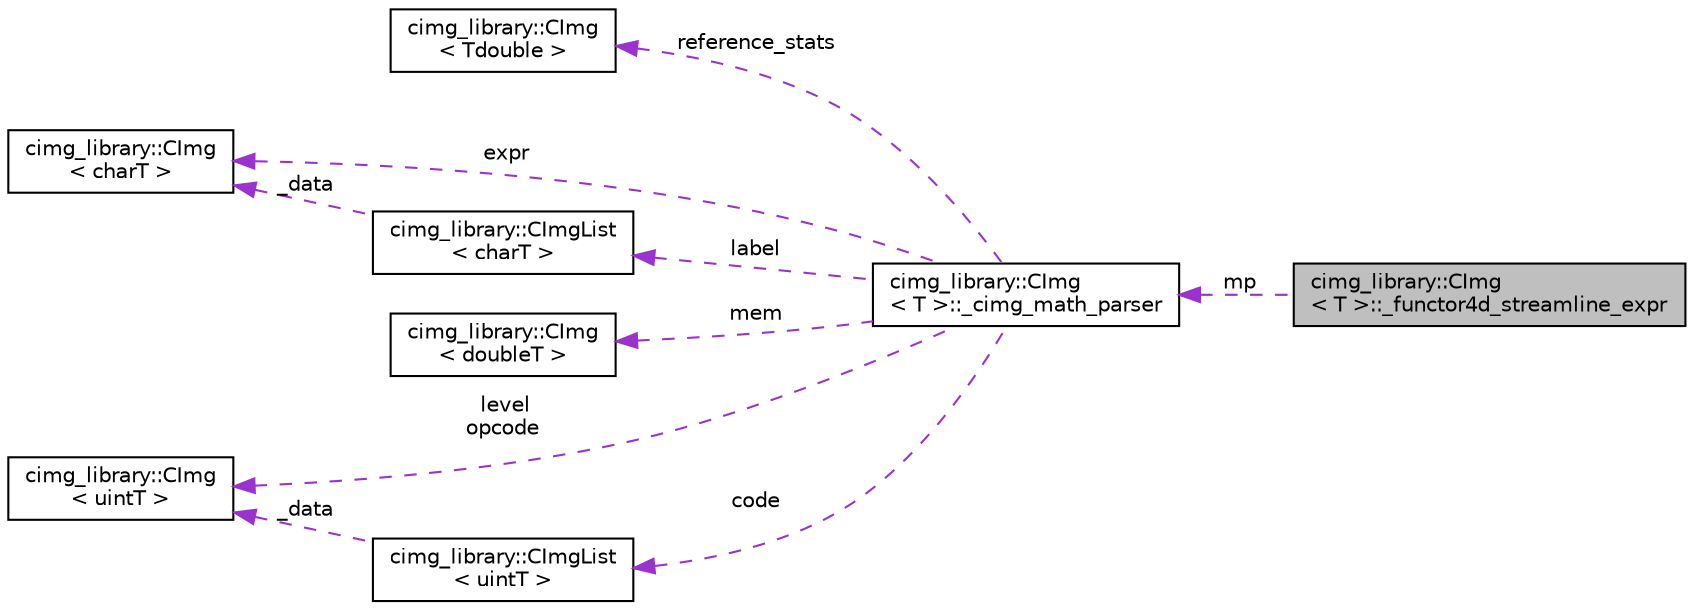 digraph G
{
  edge [fontname="Helvetica",fontsize="10",labelfontname="Helvetica",labelfontsize="10"];
  node [fontname="Helvetica",fontsize="10",shape=record];
  rankdir="LR";
  Node1 [label="cimg_library::CImg\l\< T \>::_functor4d_streamline_expr",height=0.2,width=0.4,color="black", fillcolor="grey75", style="filled" fontcolor="black"];
  Node2 -> Node1 [dir="back",color="darkorchid3",fontsize="10",style="dashed",label=" mp" ,fontname="Helvetica"];
  Node2 [label="cimg_library::CImg\l\< T \>::_cimg_math_parser",height=0.2,width=0.4,color="black", fillcolor="white", style="filled",URL="$structcimg__library_1_1_c_img_1_1__cimg__math__parser.html"];
  Node3 -> Node2 [dir="back",color="darkorchid3",fontsize="10",style="dashed",label=" reference_stats" ,fontname="Helvetica"];
  Node3 [label="cimg_library::CImg\l\< Tdouble \>",height=0.2,width=0.4,color="black", fillcolor="white", style="filled",URL="$structcimg__library_1_1_c_img.html"];
  Node4 -> Node2 [dir="back",color="darkorchid3",fontsize="10",style="dashed",label=" expr" ,fontname="Helvetica"];
  Node4 [label="cimg_library::CImg\l\< charT \>",height=0.2,width=0.4,color="black", fillcolor="white", style="filled",URL="$structcimg__library_1_1_c_img.html"];
  Node5 -> Node2 [dir="back",color="darkorchid3",fontsize="10",style="dashed",label=" mem" ,fontname="Helvetica"];
  Node5 [label="cimg_library::CImg\l\< doubleT \>",height=0.2,width=0.4,color="black", fillcolor="white", style="filled",URL="$structcimg__library_1_1_c_img.html"];
  Node6 -> Node2 [dir="back",color="darkorchid3",fontsize="10",style="dashed",label=" code" ,fontname="Helvetica"];
  Node6 [label="cimg_library::CImgList\l\< uintT \>",height=0.2,width=0.4,color="black", fillcolor="white", style="filled",URL="$structcimg__library_1_1_c_img_list.html"];
  Node7 -> Node6 [dir="back",color="darkorchid3",fontsize="10",style="dashed",label=" _data" ,fontname="Helvetica"];
  Node7 [label="cimg_library::CImg\l\< uintT \>",height=0.2,width=0.4,color="black", fillcolor="white", style="filled",URL="$structcimg__library_1_1_c_img.html"];
  Node8 -> Node2 [dir="back",color="darkorchid3",fontsize="10",style="dashed",label=" label" ,fontname="Helvetica"];
  Node8 [label="cimg_library::CImgList\l\< charT \>",height=0.2,width=0.4,color="black", fillcolor="white", style="filled",URL="$structcimg__library_1_1_c_img_list.html"];
  Node4 -> Node8 [dir="back",color="darkorchid3",fontsize="10",style="dashed",label=" _data" ,fontname="Helvetica"];
  Node7 -> Node2 [dir="back",color="darkorchid3",fontsize="10",style="dashed",label=" level\nopcode" ,fontname="Helvetica"];
}
